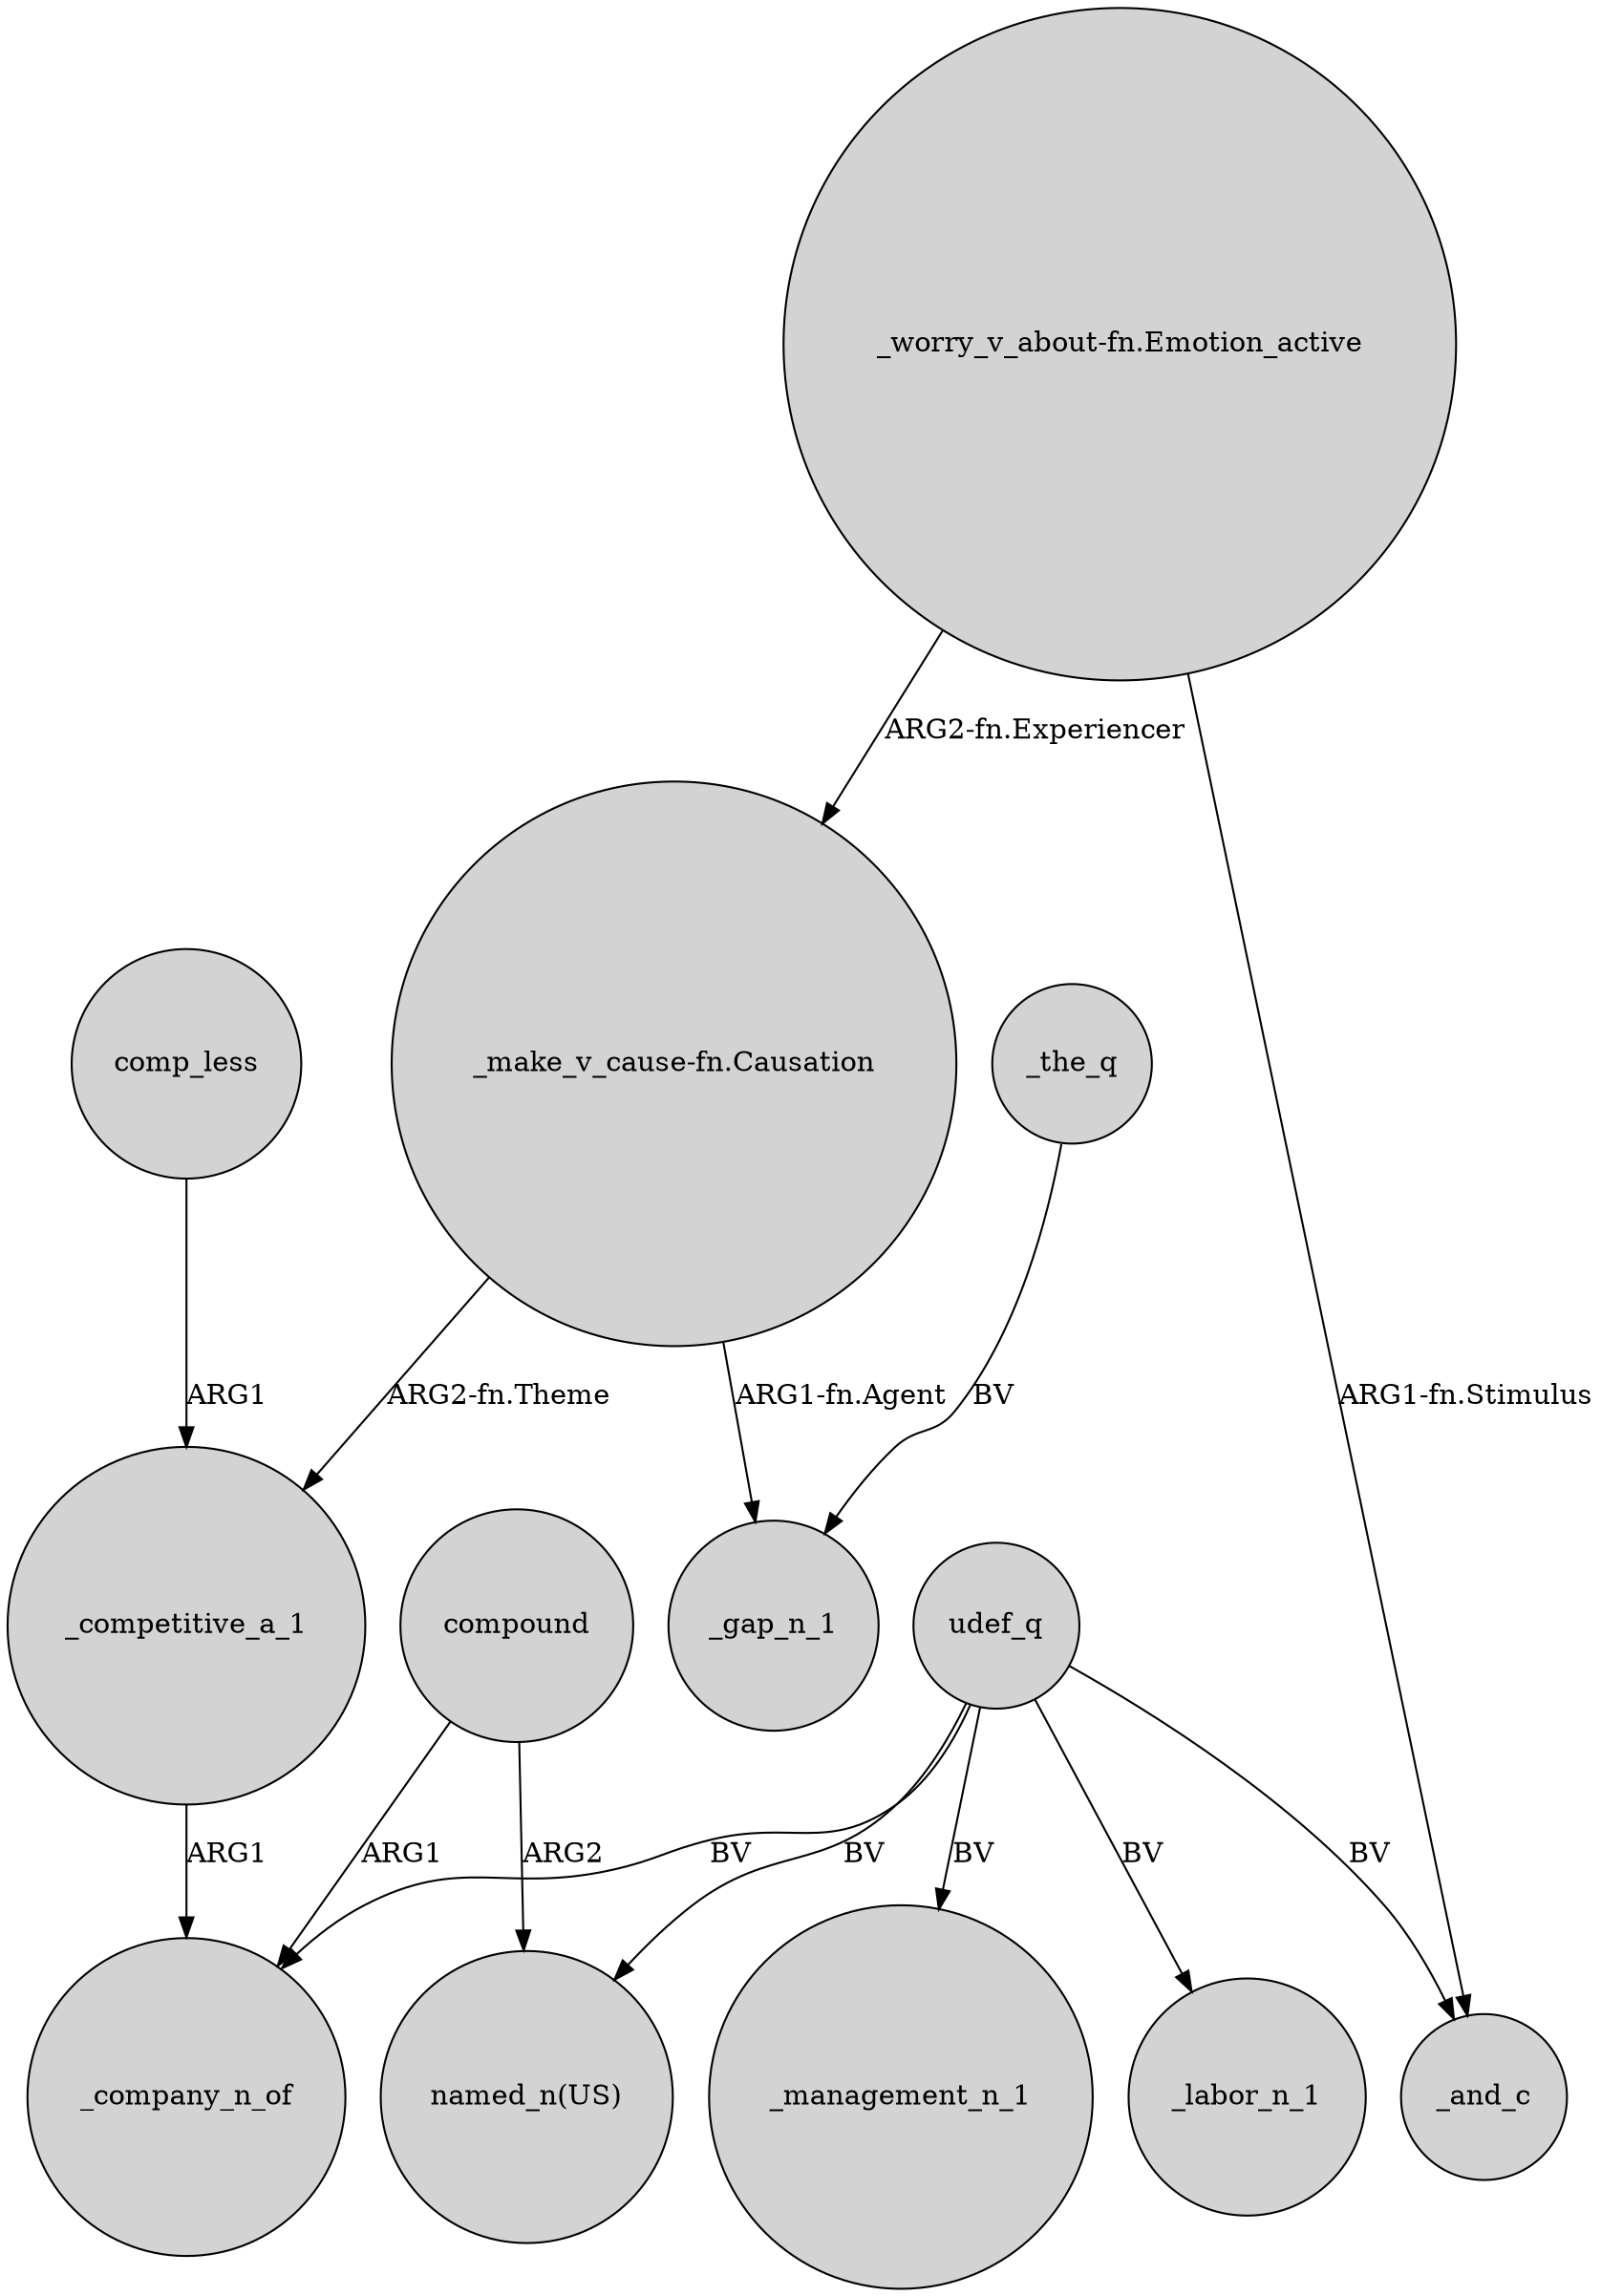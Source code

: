 digraph {
	node [shape=circle style=filled]
	comp_less -> _competitive_a_1 [label=ARG1]
	"_make_v_cause-fn.Causation" -> _competitive_a_1 [label="ARG2-fn.Theme"]
	"_worry_v_about-fn.Emotion_active" -> _and_c [label="ARG1-fn.Stimulus"]
	udef_q -> "named_n(US)" [label=BV]
	_competitive_a_1 -> _company_n_of [label=ARG1]
	"_worry_v_about-fn.Emotion_active" -> "_make_v_cause-fn.Causation" [label="ARG2-fn.Experiencer"]
	udef_q -> _management_n_1 [label=BV]
	udef_q -> _company_n_of [label=BV]
	udef_q -> _and_c [label=BV]
	compound -> "named_n(US)" [label=ARG2]
	udef_q -> _labor_n_1 [label=BV]
	_the_q -> _gap_n_1 [label=BV]
	"_make_v_cause-fn.Causation" -> _gap_n_1 [label="ARG1-fn.Agent"]
	compound -> _company_n_of [label=ARG1]
}
